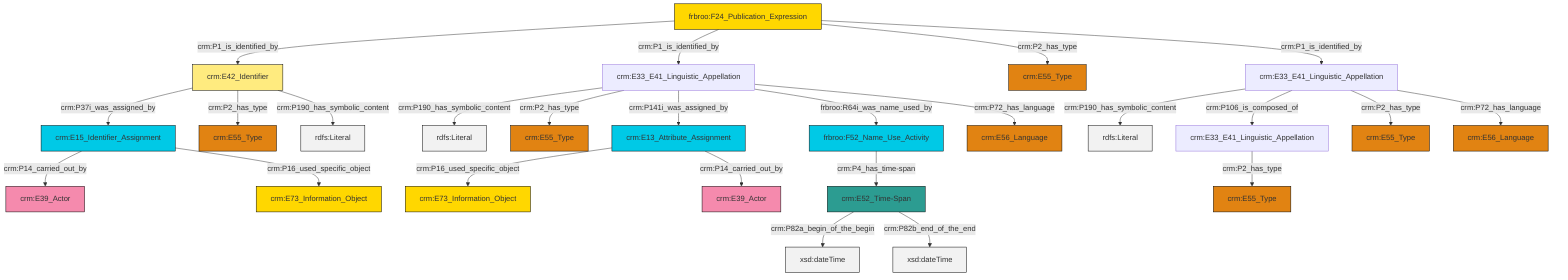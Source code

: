 graph TD
classDef Literal fill:#f2f2f2,stroke:#000000;
classDef CRM_Entity fill:#FFFFFF,stroke:#000000;
classDef Temporal_Entity fill:#00C9E6, stroke:#000000;
classDef Type fill:#E18312, stroke:#000000;
classDef Time-Span fill:#2C9C91, stroke:#000000;
classDef Appellation fill:#FFEB7F, stroke:#000000;
classDef Place fill:#008836, stroke:#000000;
classDef Persistent_Item fill:#B266B2, stroke:#000000;
classDef Conceptual_Object fill:#FFD700, stroke:#000000;
classDef Physical_Thing fill:#D2B48C, stroke:#000000;
classDef Actor fill:#f58aad, stroke:#000000;
classDef PC_Classes fill:#4ce600, stroke:#000000;
classDef Multi fill:#cccccc,stroke:#000000;

0["frbroo:F24_Publication_Expression"]:::Conceptual_Object -->|crm:P1_is_identified_by| 1["crm:E42_Identifier"]:::Appellation
1["crm:E42_Identifier"]:::Appellation -->|crm:P37i_was_assigned_by| 2["crm:E15_Identifier_Assignment"]:::Temporal_Entity
3["crm:E52_Time-Span"]:::Time-Span -->|crm:P82a_begin_of_the_begin| 4[xsd:dateTime]:::Literal
5["crm:E13_Attribute_Assignment"]:::Temporal_Entity -->|crm:P16_used_specific_object| 6["crm:E73_Information_Object"]:::Conceptual_Object
12["crm:E33_E41_Linguistic_Appellation"]:::Default -->|crm:P190_has_symbolic_content| 13[rdfs:Literal]:::Literal
15["frbroo:F52_Name_Use_Activity"]:::Temporal_Entity -->|crm:P4_has_time-span| 3["crm:E52_Time-Span"]:::Time-Span
3["crm:E52_Time-Span"]:::Time-Span -->|crm:P82b_end_of_the_end| 20[xsd:dateTime]:::Literal
21["crm:E33_E41_Linguistic_Appellation"]:::Default -->|crm:P190_has_symbolic_content| 22[rdfs:Literal]:::Literal
21["crm:E33_E41_Linguistic_Appellation"]:::Default -->|crm:P2_has_type| 24["crm:E55_Type"]:::Type
21["crm:E33_E41_Linguistic_Appellation"]:::Default -->|crm:P141i_was_assigned_by| 5["crm:E13_Attribute_Assignment"]:::Temporal_Entity
12["crm:E33_E41_Linguistic_Appellation"]:::Default -->|crm:P106_is_composed_of| 26["crm:E33_E41_Linguistic_Appellation"]:::Default
21["crm:E33_E41_Linguistic_Appellation"]:::Default -->|frbroo:R64i_was_name_used_by| 15["frbroo:F52_Name_Use_Activity"]:::Temporal_Entity
26["crm:E33_E41_Linguistic_Appellation"]:::Default -->|crm:P2_has_type| 32["crm:E55_Type"]:::Type
5["crm:E13_Attribute_Assignment"]:::Temporal_Entity -->|crm:P14_carried_out_by| 33["crm:E39_Actor"]:::Actor
21["crm:E33_E41_Linguistic_Appellation"]:::Default -->|crm:P72_has_language| 34["crm:E56_Language"]:::Type
1["crm:E42_Identifier"]:::Appellation -->|crm:P2_has_type| 36["crm:E55_Type"]:::Type
12["crm:E33_E41_Linguistic_Appellation"]:::Default -->|crm:P2_has_type| 9["crm:E55_Type"]:::Type
0["frbroo:F24_Publication_Expression"]:::Conceptual_Object -->|crm:P1_is_identified_by| 21["crm:E33_E41_Linguistic_Appellation"]:::Default
12["crm:E33_E41_Linguistic_Appellation"]:::Default -->|crm:P72_has_language| 40["crm:E56_Language"]:::Type
2["crm:E15_Identifier_Assignment"]:::Temporal_Entity -->|crm:P14_carried_out_by| 17["crm:E39_Actor"]:::Actor
1["crm:E42_Identifier"]:::Appellation -->|crm:P190_has_symbolic_content| 43[rdfs:Literal]:::Literal
0["frbroo:F24_Publication_Expression"]:::Conceptual_Object -->|crm:P2_has_type| 45["crm:E55_Type"]:::Type
2["crm:E15_Identifier_Assignment"]:::Temporal_Entity -->|crm:P16_used_specific_object| 29["crm:E73_Information_Object"]:::Conceptual_Object
0["frbroo:F24_Publication_Expression"]:::Conceptual_Object -->|crm:P1_is_identified_by| 12["crm:E33_E41_Linguistic_Appellation"]:::Default